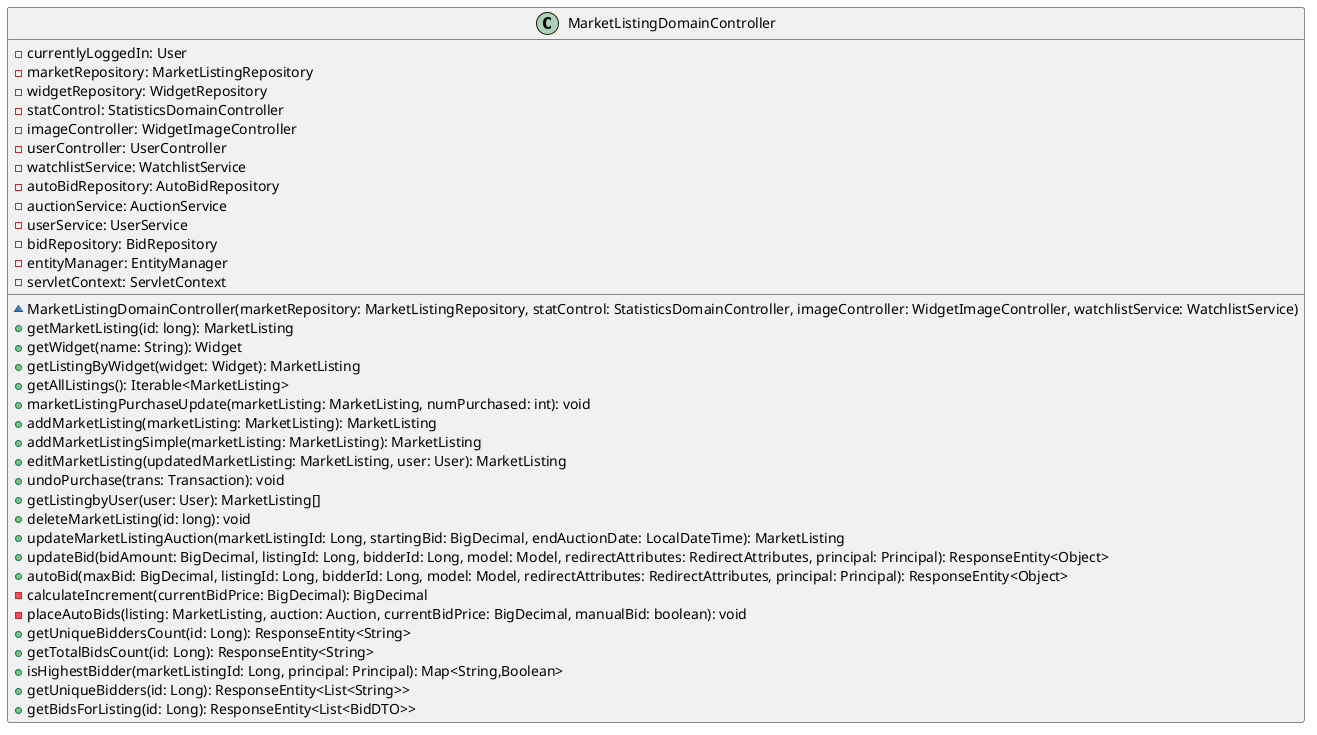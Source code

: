 @startuml
class MarketListingDomainController [[java:edu.sru.cpsc.webshopping.controller.MarketListingDomainController]] {
	-currentlyLoggedIn: User
	-marketRepository: MarketListingRepository
	-widgetRepository: WidgetRepository
	-statControl: StatisticsDomainController
	-imageController: WidgetImageController
	-userController: UserController
	-watchlistService: WatchlistService
	-autoBidRepository: AutoBidRepository
	-auctionService: AuctionService
	-userService: UserService
	-bidRepository: BidRepository
	-entityManager: EntityManager
	-servletContext: ServletContext
	~MarketListingDomainController(marketRepository: MarketListingRepository, statControl: StatisticsDomainController, imageController: WidgetImageController, watchlistService: WatchlistService)
	+getMarketListing(id: long): MarketListing
	+getWidget(name: String): Widget
	+getListingByWidget(widget: Widget): MarketListing
	+getAllListings(): Iterable<MarketListing>
	+marketListingPurchaseUpdate(marketListing: MarketListing, numPurchased: int): void
	+addMarketListing(marketListing: MarketListing): MarketListing
	+addMarketListingSimple(marketListing: MarketListing): MarketListing
	+editMarketListing(updatedMarketListing: MarketListing, user: User): MarketListing
	+undoPurchase(trans: Transaction): void
	+getListingbyUser(user: User): MarketListing[]
	+deleteMarketListing(id: long): void
	+updateMarketListingAuction(marketListingId: Long, startingBid: BigDecimal, endAuctionDate: LocalDateTime): MarketListing
	+updateBid(bidAmount: BigDecimal, listingId: Long, bidderId: Long, model: Model, redirectAttributes: RedirectAttributes, principal: Principal): ResponseEntity<Object>
	+autoBid(maxBid: BigDecimal, listingId: Long, bidderId: Long, model: Model, redirectAttributes: RedirectAttributes, principal: Principal): ResponseEntity<Object>
	-calculateIncrement(currentBidPrice: BigDecimal): BigDecimal
	-placeAutoBids(listing: MarketListing, auction: Auction, currentBidPrice: BigDecimal, manualBid: boolean): void
	+getUniqueBiddersCount(id: Long): ResponseEntity<String>
	+getTotalBidsCount(id: Long): ResponseEntity<String>
	+isHighestBidder(marketListingId: Long, principal: Principal): Map<String,Boolean>
	+getUniqueBidders(id: Long): ResponseEntity<List<String>>
	+getBidsForListing(id: Long): ResponseEntity<List<BidDTO>>
}
@enduml